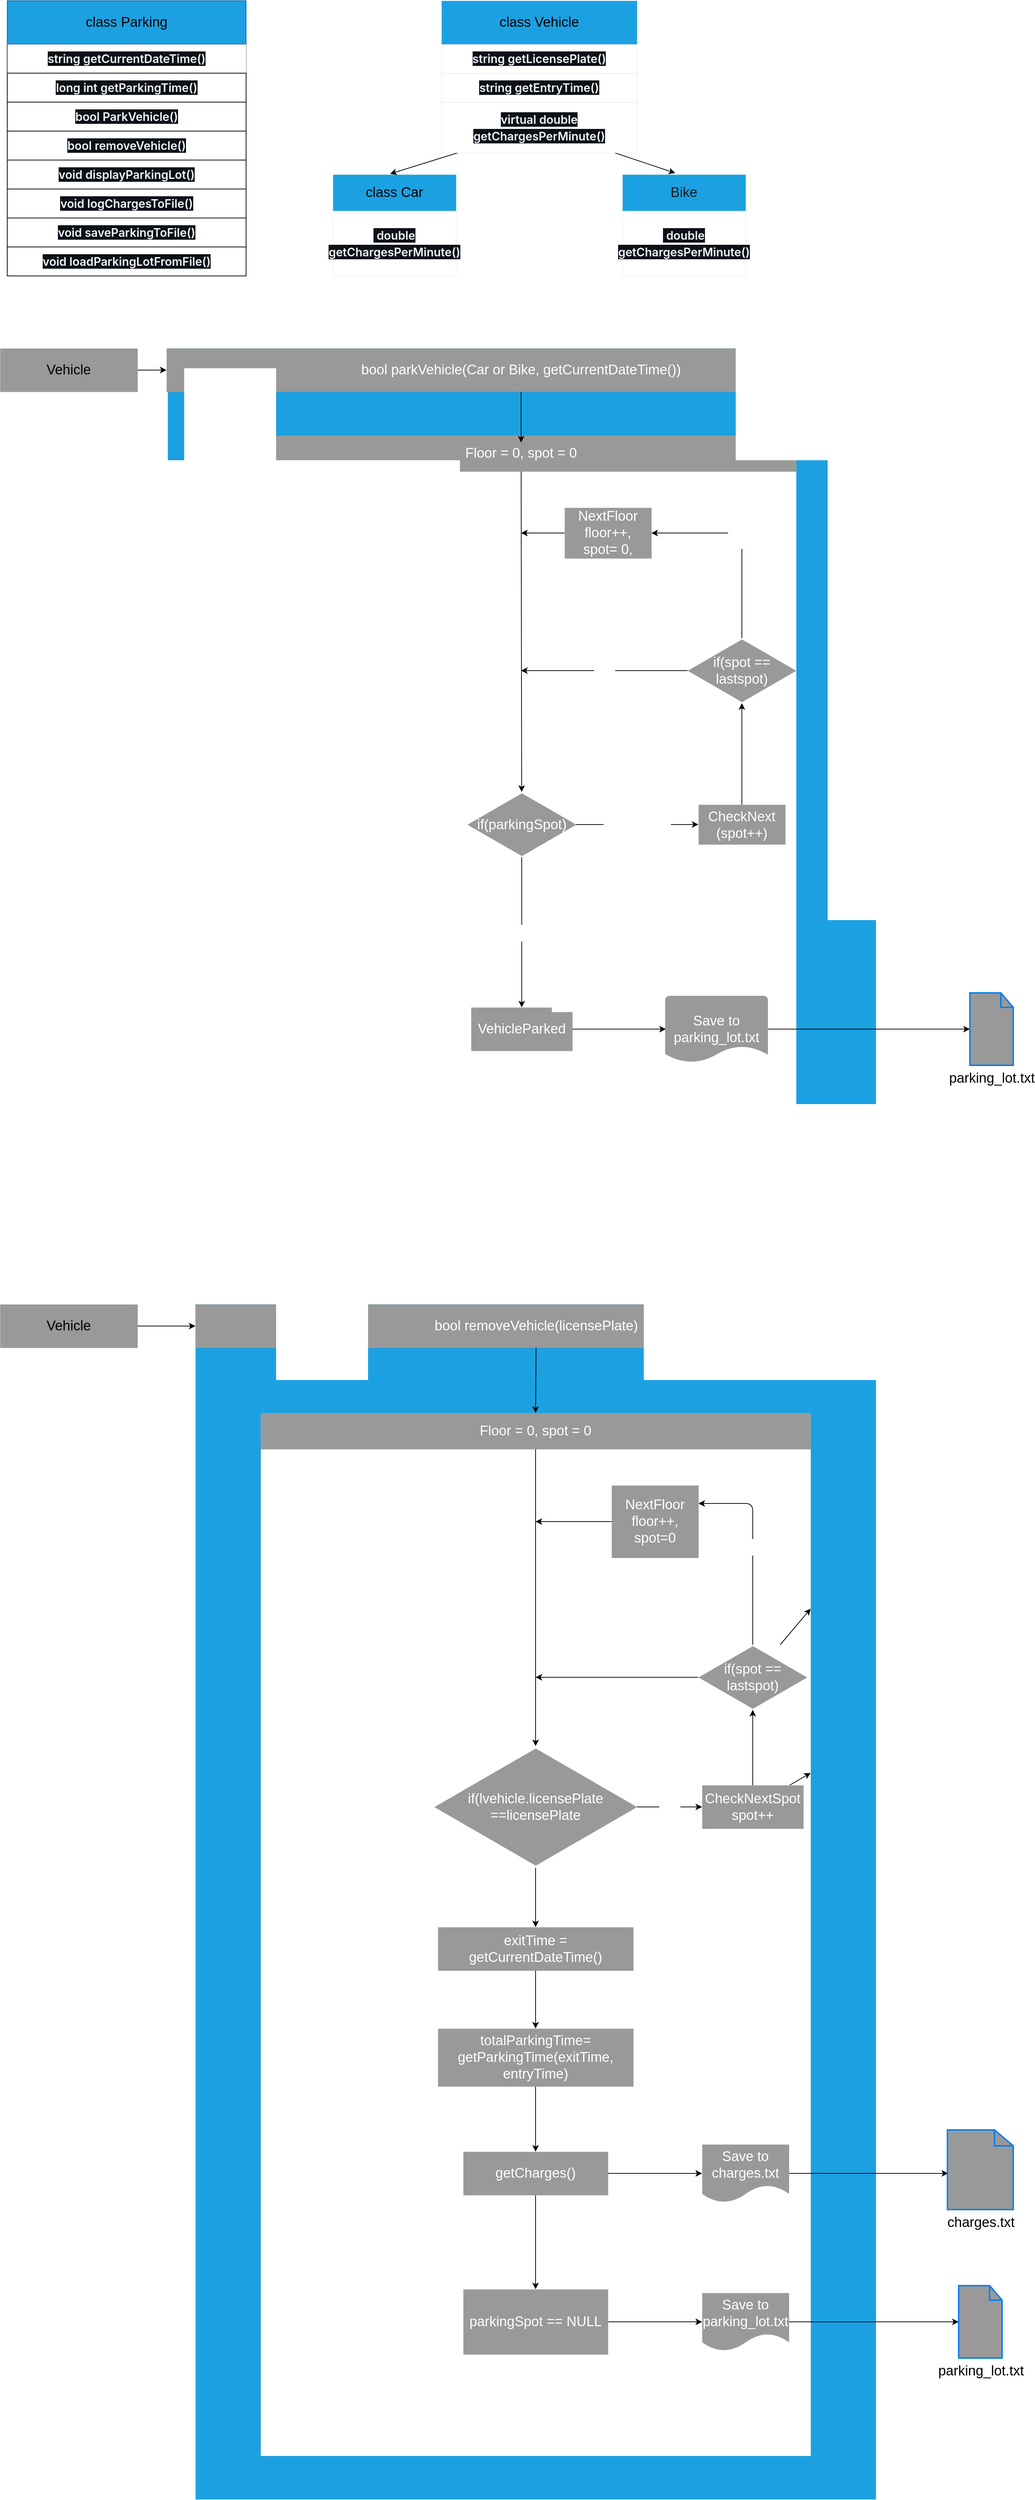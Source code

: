 <mxfile>
    <diagram id="Xa3FvxjlA5h-z_YmoVg2" name="Page-1">
        <mxGraphModel dx="2027" dy="1035" grid="1" gridSize="10" guides="1" tooltips="1" connect="1" arrows="1" fold="1" page="1" pageScale="1" pageWidth="1500" pageHeight="2000" math="0" shadow="0">
            <root>
                <mxCell id="0"/>
                <mxCell id="1" parent="0"/>
                <mxCell id="2" value="" style="rounded=0;whiteSpace=wrap;html=1;" vertex="1" parent="1">
                    <mxGeometry x="50" y="40" width="330" height="380" as="geometry"/>
                </mxCell>
                <mxCell id="3" value="&lt;font color=&quot;#000000&quot; style=&quot;font-size: 19px;&quot;&gt;class Parking&lt;/font&gt;" style="rounded=0;whiteSpace=wrap;html=1;fillColor=#1ba1e2;fontColor=#ffffff;strokeColor=#006EAF;" vertex="1" parent="1">
                    <mxGeometry x="50" y="40" width="330" height="60" as="geometry"/>
                </mxCell>
                <mxCell id="4" value="&lt;span style=&quot;box-sizing: border-box; font-weight: var(--base-text-weight-semibold, 600); color: rgb(240, 246, 252); font-family: -apple-system, BlinkMacSystemFont, &amp;quot;Segoe UI&amp;quot;, &amp;quot;Noto Sans&amp;quot;, Helvetica, Arial, sans-serif, &amp;quot;Apple Color Emoji&amp;quot;, &amp;quot;Segoe UI Emoji&amp;quot;; font-size: 16px; text-align: left; background-color: rgb(13, 17, 23);&quot;&gt;string getCurrentDateTime()&lt;/span&gt;" style="rounded=0;whiteSpace=wrap;html=1;fontSize=19;strokeWidth=0;" vertex="1" parent="1">
                    <mxGeometry x="50" y="100" width="330" height="40" as="geometry"/>
                </mxCell>
                <mxCell id="5" value="&lt;span style=&quot;box-sizing: border-box; font-weight: var(--base-text-weight-semibold, 600); color: rgb(240, 246, 252); font-family: -apple-system, BlinkMacSystemFont, &amp;quot;Segoe UI&amp;quot;, &amp;quot;Noto Sans&amp;quot;, Helvetica, Arial, sans-serif, &amp;quot;Apple Color Emoji&amp;quot;, &amp;quot;Segoe UI Emoji&amp;quot;; font-size: 16px; text-align: left; background-color: rgb(13, 17, 23);&quot;&gt;long int getParkingTime()&lt;/span&gt;" style="rounded=0;whiteSpace=wrap;html=1;fontSize=19;" vertex="1" parent="1">
                    <mxGeometry x="50" y="140" width="330" height="40" as="geometry"/>
                </mxCell>
                <mxCell id="7" value="&lt;span style=&quot;box-sizing: border-box; font-weight: var(--base-text-weight-semibold, 600); color: rgb(240, 246, 252); font-family: -apple-system, BlinkMacSystemFont, &amp;quot;Segoe UI&amp;quot;, &amp;quot;Noto Sans&amp;quot;, Helvetica, Arial, sans-serif, &amp;quot;Apple Color Emoji&amp;quot;, &amp;quot;Segoe UI Emoji&amp;quot;; font-size: 16px; text-align: left; background-color: rgb(13, 17, 23);&quot;&gt;bool ParkVehicle()&lt;/span&gt;" style="rounded=0;whiteSpace=wrap;html=1;fontSize=19;" vertex="1" parent="1">
                    <mxGeometry x="50" y="180" width="330" height="40" as="geometry"/>
                </mxCell>
                <mxCell id="8" value="&lt;span style=&quot;box-sizing: border-box; font-weight: var(--base-text-weight-semibold, 600); color: rgb(240, 246, 252); font-family: -apple-system, BlinkMacSystemFont, &amp;quot;Segoe UI&amp;quot;, &amp;quot;Noto Sans&amp;quot;, Helvetica, Arial, sans-serif, &amp;quot;Apple Color Emoji&amp;quot;, &amp;quot;Segoe UI Emoji&amp;quot;; font-size: 16px; text-align: left; background-color: rgb(13, 17, 23);&quot;&gt;bool removeVehicle()&lt;/span&gt;" style="rounded=0;whiteSpace=wrap;html=1;fontSize=19;" vertex="1" parent="1">
                    <mxGeometry x="50" y="220" width="330" height="40" as="geometry"/>
                </mxCell>
                <mxCell id="9" value="&lt;span style=&quot;box-sizing: border-box; font-weight: var(--base-text-weight-semibold, 600); color: rgb(240, 246, 252); font-family: -apple-system, BlinkMacSystemFont, &amp;quot;Segoe UI&amp;quot;, &amp;quot;Noto Sans&amp;quot;, Helvetica, Arial, sans-serif, &amp;quot;Apple Color Emoji&amp;quot;, &amp;quot;Segoe UI Emoji&amp;quot;; font-size: 16px; text-align: left; background-color: rgb(13, 17, 23);&quot;&gt;void displayParkingLot()&lt;/span&gt;" style="rounded=0;whiteSpace=wrap;html=1;fontSize=19;" vertex="1" parent="1">
                    <mxGeometry x="50" y="260" width="330" height="40" as="geometry"/>
                </mxCell>
                <mxCell id="10" value="&lt;span style=&quot;box-sizing: border-box; font-weight: var(--base-text-weight-semibold, 600); color: rgb(240, 246, 252); font-family: -apple-system, BlinkMacSystemFont, &amp;quot;Segoe UI&amp;quot;, &amp;quot;Noto Sans&amp;quot;, Helvetica, Arial, sans-serif, &amp;quot;Apple Color Emoji&amp;quot;, &amp;quot;Segoe UI Emoji&amp;quot;; font-size: 16px; text-align: left; background-color: rgb(13, 17, 23);&quot;&gt;void logChargesToFile()&lt;/span&gt;" style="rounded=0;whiteSpace=wrap;html=1;fontSize=19;" vertex="1" parent="1">
                    <mxGeometry x="50" y="300" width="330" height="40" as="geometry"/>
                </mxCell>
                <mxCell id="11" value="&lt;span style=&quot;box-sizing: border-box; font-weight: var(--base-text-weight-semibold, 600); color: rgb(240, 246, 252); font-family: -apple-system, BlinkMacSystemFont, &amp;quot;Segoe UI&amp;quot;, &amp;quot;Noto Sans&amp;quot;, Helvetica, Arial, sans-serif, &amp;quot;Apple Color Emoji&amp;quot;, &amp;quot;Segoe UI Emoji&amp;quot;; font-size: 16px; text-align: left; background-color: rgb(13, 17, 23);&quot;&gt;void saveParkingToFile()&lt;/span&gt;" style="rounded=0;whiteSpace=wrap;html=1;fontSize=19;" vertex="1" parent="1">
                    <mxGeometry x="50" y="340" width="330" height="40" as="geometry"/>
                </mxCell>
                <mxCell id="12" value="&lt;span style=&quot;box-sizing: border-box; font-weight: var(--base-text-weight-semibold, 600); color: rgb(240, 246, 252); font-family: -apple-system, BlinkMacSystemFont, &amp;quot;Segoe UI&amp;quot;, &amp;quot;Noto Sans&amp;quot;, Helvetica, Arial, sans-serif, &amp;quot;Apple Color Emoji&amp;quot;, &amp;quot;Segoe UI Emoji&amp;quot;; font-size: 16px; text-align: left; background-color: rgb(13, 17, 23);&quot;&gt;void loadParkingLotFromFile()&lt;/span&gt;" style="rounded=0;whiteSpace=wrap;html=1;fontSize=19;" vertex="1" parent="1">
                    <mxGeometry x="50" y="380" width="330" height="40" as="geometry"/>
                </mxCell>
                <mxCell id="23" value="&lt;font color=&quot;#000000&quot;&gt;class Vehicle&lt;/font&gt;" style="rounded=0;whiteSpace=wrap;html=1;strokeWidth=0;fontSize=19;fontColor=#ffffff;fillColor=#1ba1e2;strokeColor=#006EAF;" vertex="1" parent="1">
                    <mxGeometry x="650" y="40" width="270" height="60" as="geometry"/>
                </mxCell>
                <mxCell id="26" value="&lt;span style=&quot;box-sizing: border-box; font-weight: var(--base-text-weight-semibold, 600); color: rgb(240, 246, 252); font-family: -apple-system, BlinkMacSystemFont, &amp;quot;Segoe UI&amp;quot;, &amp;quot;Noto Sans&amp;quot;, Helvetica, Arial, sans-serif, &amp;quot;Apple Color Emoji&amp;quot;, &amp;quot;Segoe UI Emoji&amp;quot;; font-size: 16px; text-align: left; background-color: rgb(13, 17, 23);&quot;&gt;string getLicensePlate()&lt;/span&gt;" style="rounded=0;whiteSpace=wrap;html=1;fontSize=19;strokeWidth=0;" vertex="1" parent="1">
                    <mxGeometry x="650" y="100" width="270" height="40" as="geometry"/>
                </mxCell>
                <mxCell id="27" value="&lt;span style=&quot;box-sizing: border-box; font-weight: var(--base-text-weight-semibold, 600); color: rgb(240, 246, 252); font-family: -apple-system, BlinkMacSystemFont, &amp;quot;Segoe UI&amp;quot;, &amp;quot;Noto Sans&amp;quot;, Helvetica, Arial, sans-serif, &amp;quot;Apple Color Emoji&amp;quot;, &amp;quot;Segoe UI Emoji&amp;quot;; font-size: 16px; text-align: left; background-color: rgb(13, 17, 23);&quot;&gt;string getEntryTime()&lt;/span&gt;" style="rounded=0;whiteSpace=wrap;html=1;fontSize=19;strokeWidth=0;" vertex="1" parent="1">
                    <mxGeometry x="650" y="140" width="270" height="40" as="geometry"/>
                </mxCell>
                <mxCell id="35" style="edgeStyle=none;html=1;entryX=0.465;entryY=-0.02;entryDx=0;entryDy=0;entryPerimeter=0;fontSize=19;fontColor=#000000;" edge="1" parent="1" source="28" target="29">
                    <mxGeometry relative="1" as="geometry"/>
                </mxCell>
                <mxCell id="37" style="edgeStyle=none;html=1;entryX=0.429;entryY=-0.04;entryDx=0;entryDy=0;entryPerimeter=0;fontSize=19;fontColor=#000000;" edge="1" parent="1" source="28" target="32">
                    <mxGeometry relative="1" as="geometry"/>
                </mxCell>
                <mxCell id="28" value="&lt;span style=&quot;box-sizing: border-box; font-weight: var(--base-text-weight-semibold, 600); color: rgb(240, 246, 252); font-family: -apple-system, BlinkMacSystemFont, &amp;quot;Segoe UI&amp;quot;, &amp;quot;Noto Sans&amp;quot;, Helvetica, Arial, sans-serif, &amp;quot;Apple Color Emoji&amp;quot;, &amp;quot;Segoe UI Emoji&amp;quot;; font-size: 16px; text-align: left; background-color: rgb(13, 17, 23);&quot;&gt;virtual double getChargesPerMinute()&lt;/span&gt;" style="rounded=0;whiteSpace=wrap;html=1;fontSize=19;strokeWidth=0;" vertex="1" parent="1">
                    <mxGeometry x="650" y="180" width="270" height="70" as="geometry"/>
                </mxCell>
                <mxCell id="29" value="&lt;font color=&quot;#000000&quot;&gt;class Car&lt;/font&gt;" style="rounded=0;whiteSpace=wrap;html=1;strokeWidth=0;fontSize=19;fontColor=#ffffff;fillColor=#1ba1e2;strokeColor=#006EAF;" vertex="1" parent="1">
                    <mxGeometry x="500" y="280" width="170" height="50" as="geometry"/>
                </mxCell>
                <mxCell id="31" value="&lt;span style=&quot;color: rgb(240, 246, 252); font-family: -apple-system, BlinkMacSystemFont, &amp;quot;Segoe UI&amp;quot;, &amp;quot;Noto Sans&amp;quot;, Helvetica, Arial, sans-serif, &amp;quot;Apple Color Emoji&amp;quot;, &amp;quot;Segoe UI Emoji&amp;quot;; font-size: 16px; font-weight: 600; text-align: left; background-color: rgb(13, 17, 23);&quot;&gt;&amp;nbsp;double getChargesPerMinute()&lt;/span&gt;" style="rounded=0;whiteSpace=wrap;html=1;strokeWidth=0;fontSize=19;" vertex="1" parent="1">
                    <mxGeometry x="500" y="330" width="170" height="90" as="geometry"/>
                </mxCell>
                <mxCell id="32" value="&lt;font color=&quot;#1a1a1a&quot;&gt;Bike&lt;/font&gt;" style="rounded=0;whiteSpace=wrap;html=1;strokeWidth=0;fontSize=19;fontColor=#ffffff;fillColor=#1ba1e2;strokeColor=#006EAF;" vertex="1" parent="1">
                    <mxGeometry x="900" y="280" width="170" height="50" as="geometry"/>
                </mxCell>
                <mxCell id="33" value="&lt;span style=&quot;color: rgb(240, 246, 252); font-family: -apple-system, BlinkMacSystemFont, &amp;quot;Segoe UI&amp;quot;, &amp;quot;Noto Sans&amp;quot;, Helvetica, Arial, sans-serif, &amp;quot;Apple Color Emoji&amp;quot;, &amp;quot;Segoe UI Emoji&amp;quot;; font-size: 16px; font-weight: 600; text-align: left; background-color: rgb(13, 17, 23);&quot;&gt;&amp;nbsp;double getChargesPerMinute()&lt;/span&gt;" style="rounded=0;whiteSpace=wrap;html=1;strokeWidth=0;fontSize=19;" vertex="1" parent="1">
                    <mxGeometry x="900" y="330" width="170" height="90" as="geometry"/>
                </mxCell>
                <mxCell id="64" style="edgeStyle=none;html=1;entryX=0;entryY=0.5;entryDx=0;entryDy=0;fontSize=19;fontColor=#FFFFFF;" edge="1" parent="1" source="42">
                    <mxGeometry relative="1" as="geometry">
                        <mxPoint x="270" y="550" as="targetPoint"/>
                    </mxGeometry>
                </mxCell>
                <mxCell id="42" value="Vehicle" style="rounded=0;whiteSpace=wrap;html=1;strokeWidth=0;fontSize=19;strokeColor=#999999;fillColor=#999999;" vertex="1" parent="1">
                    <mxGeometry x="40" y="520" width="190" height="60" as="geometry"/>
                </mxCell>
                <mxCell id="43" value="" style="rounded=0;whiteSpace=wrap;html=1;strokeWidth=0;fontSize=19;fillColor=#1BA1E2;fontColor=#ffffff;strokeColor=#006EAF;" vertex="1" parent="1">
                    <mxGeometry x="271.66" y="520" width="978.34" height="1150" as="geometry"/>
                </mxCell>
                <mxCell id="50" style="edgeStyle=none;html=1;fontSize=19;fontColor=#000000;" edge="1" parent="1" target="43">
                    <mxGeometry relative="1" as="geometry">
                        <mxPoint x="461.159" y="520" as="sourcePoint"/>
                    </mxGeometry>
                </mxCell>
                <mxCell id="51" style="edgeStyle=none;html=1;fontSize=19;fontColor=#000000;" edge="1" parent="1" target="43">
                    <mxGeometry relative="1" as="geometry">
                        <mxPoint x="461.159" y="520" as="sourcePoint"/>
                        <mxPoint x="377.5" y="650" as="targetPoint"/>
                    </mxGeometry>
                </mxCell>
                <mxCell id="68" value="" style="rounded=0;whiteSpace=wrap;html=1;strokeWidth=0;fontSize=19;" vertex="1" parent="1">
                    <mxGeometry x="380" y="650" width="760" height="920" as="geometry"/>
                </mxCell>
                <mxCell id="75" style="edgeStyle=none;html=1;fontSize=19;fontColor=#FFFFFF;" edge="1" parent="1" source="69" target="74">
                    <mxGeometry relative="1" as="geometry"/>
                </mxCell>
                <mxCell id="69" value="Floor = 0, spot = 0" style="rounded=0;whiteSpace=wrap;html=1;strokeWidth=0;fontSize=19;fillColor=#999999;fontColor=#ffffff;strokeColor=#006EAF;gradientColor=none;" vertex="1" parent="1">
                    <mxGeometry x="380" y="640" width="760" height="50" as="geometry"/>
                </mxCell>
                <mxCell id="73" style="edgeStyle=none;html=1;entryX=0.5;entryY=0;entryDx=0;entryDy=0;fontSize=19;fontColor=#FFFFFF;" edge="1" parent="1" source="71" target="68">
                    <mxGeometry relative="1" as="geometry"/>
                </mxCell>
                <mxCell id="71" value="bool parkVehicle(Car or Bike, getCurrentDateTime())" style="rounded=0;whiteSpace=wrap;html=1;strokeWidth=0;fontSize=19;fontColor=#FFFFFF;fillColor=#999999;gradientColor=none;" vertex="1" parent="1">
                    <mxGeometry x="270" y="520" width="980" height="60" as="geometry"/>
                </mxCell>
                <mxCell id="78" value="NULL" style="edgeStyle=none;html=1;fontSize=19;fontColor=#FFFFFF;" edge="1" parent="1" source="74" target="76">
                    <mxGeometry relative="1" as="geometry"/>
                </mxCell>
                <mxCell id="82" value="NOT NULL" style="edgeStyle=none;html=1;fontSize=19;fontColor=#FFFFFF;" edge="1" parent="1" source="74" target="80">
                    <mxGeometry relative="1" as="geometry"/>
                </mxCell>
                <mxCell id="74" value="if(parkingSpot)" style="html=1;whiteSpace=wrap;aspect=fixed;shape=isoRectangle;strokeWidth=0;fontSize=19;fontColor=#FFFFFF;fillColor=#999999;gradientColor=none;" vertex="1" parent="1">
                    <mxGeometry x="685.83" y="1132.5" width="150" height="90" as="geometry"/>
                </mxCell>
                <mxCell id="98" style="edgeStyle=none;html=1;fontSize=19;fontColor=#FFFFFF;" edge="1" parent="1" source="76" target="96">
                    <mxGeometry relative="1" as="geometry"/>
                </mxCell>
                <mxCell id="76" value="VehicleParked" style="rounded=0;whiteSpace=wrap;html=1;strokeColor=#999999;strokeWidth=0;fontSize=19;fontColor=#FFFFFF;fillColor=#999999;gradientColor=none;" vertex="1" parent="1">
                    <mxGeometry x="690.83" y="1430" width="140" height="60" as="geometry"/>
                </mxCell>
                <mxCell id="80" value="CheckNext&lt;br&gt;(spot++)" style="rounded=0;whiteSpace=wrap;html=1;strokeColor=#999999;strokeWidth=0;fontSize=19;fontColor=#FFFFFF;fillColor=#999999;gradientColor=none;" vertex="1" parent="1">
                    <mxGeometry x="1005" y="1150" width="120" height="55" as="geometry"/>
                </mxCell>
                <mxCell id="103" style="edgeStyle=none;html=1;fontSize=19;fontColor=#000000;" edge="1" parent="1" source="86" target="68">
                    <mxGeometry relative="1" as="geometry">
                        <mxPoint x="770" y="1135" as="targetPoint"/>
                    </mxGeometry>
                </mxCell>
                <mxCell id="105" style="edgeStyle=none;html=1;fontSize=19;fontColor=#FFFFFF;" edge="1" parent="1" source="86" target="68">
                    <mxGeometry relative="1" as="geometry"/>
                </mxCell>
                <mxCell id="106" style="edgeStyle=none;html=1;fontSize=19;fontColor=#FFFFFF;" edge="1" parent="1" source="86" target="68">
                    <mxGeometry relative="1" as="geometry"/>
                </mxCell>
                <mxCell id="107" value="YES" style="edgeStyle=none;html=1;entryX=1;entryY=0.5;entryDx=0;entryDy=0;fontSize=19;fontColor=#FFFFFF;" edge="1" parent="1" source="86" target="93">
                    <mxGeometry relative="1" as="geometry">
                        <Array as="points">
                            <mxPoint x="1065" y="775"/>
                        </Array>
                    </mxGeometry>
                </mxCell>
                <mxCell id="109" value="NO" style="edgeStyle=none;html=1;fontSize=19;fontColor=#FFFFFF;" edge="1" parent="1" source="86">
                    <mxGeometry relative="1" as="geometry">
                        <mxPoint x="760" y="965" as="targetPoint"/>
                    </mxGeometry>
                </mxCell>
                <mxCell id="86" value="if(spot == lastspot)" style="html=1;whiteSpace=wrap;aspect=fixed;shape=isoRectangle;strokeColor=#999999;strokeWidth=0;fontSize=19;fontColor=#FFFFFF;fillColor=#999999;gradientColor=none;" vertex="1" parent="1">
                    <mxGeometry x="990" y="920" width="150" height="90" as="geometry"/>
                </mxCell>
                <mxCell id="92" value="" style="endArrow=classic;html=1;fontSize=19;fontColor=#FFFFFF;exitX=0.5;exitY=0;exitDx=0;exitDy=0;" edge="1" parent="1" source="80" target="86">
                    <mxGeometry width="50" height="50" relative="1" as="geometry">
                        <mxPoint x="920" y="870" as="sourcePoint"/>
                        <mxPoint x="970" y="820" as="targetPoint"/>
                    </mxGeometry>
                </mxCell>
                <mxCell id="95" style="edgeStyle=none;html=1;fontSize=19;fontColor=#FFFFFF;" edge="1" parent="1" source="93">
                    <mxGeometry relative="1" as="geometry">
                        <mxPoint x="760" y="775" as="targetPoint"/>
                    </mxGeometry>
                </mxCell>
                <mxCell id="93" value="NextFloor&lt;br&gt;floor++,&lt;br&gt;spot= 0," style="rounded=0;whiteSpace=wrap;html=1;strokeColor=#999999;strokeWidth=0;fontSize=19;fontColor=#FFFFFF;fillColor=#999999;gradientColor=none;" vertex="1" parent="1">
                    <mxGeometry x="820" y="740" width="120" height="70" as="geometry"/>
                </mxCell>
                <mxCell id="101" style="edgeStyle=none;html=1;fontSize=19;fontColor=#FFFFFF;" edge="1" parent="1" source="96" target="99">
                    <mxGeometry relative="1" as="geometry"/>
                </mxCell>
                <mxCell id="96" value="Save to parking_lot.txt&lt;br&gt;" style="strokeWidth=2;html=1;shape=mxgraph.flowchart.document2;whiteSpace=wrap;size=0.25;strokeColor=#999999;fontSize=19;fontColor=#FFFFFF;fillColor=#999999;gradientColor=none;" vertex="1" parent="1">
                    <mxGeometry x="960" y="1415" width="140" height="90" as="geometry"/>
                </mxCell>
                <mxCell id="99" value="&lt;font color=&quot;#000000&quot;&gt;parking_lot.txt&lt;/font&gt;" style="html=1;verticalLabelPosition=bottom;align=center;labelBackgroundColor=#ffffff;verticalAlign=top;strokeWidth=2;strokeColor=#0080F0;shadow=0;dashed=0;shape=mxgraph.ios7.icons.document;fontSize=19;fontColor=#FFFFFF;fillColor=#999999;gradientColor=none;" vertex="1" parent="1">
                    <mxGeometry x="1380" y="1410" width="60" height="100" as="geometry"/>
                </mxCell>
                <mxCell id="110" value="" style="rounded=0;whiteSpace=wrap;html=1;strokeWidth=0;fontSize=19;fillColor=#1BA1E2;fontColor=#ffffff;strokeColor=#006EAF;" vertex="1" parent="1">
                    <mxGeometry x="310" y="1840" width="940" height="1650" as="geometry"/>
                </mxCell>
                <mxCell id="153" style="edgeStyle=none;html=1;fontSize=19;fontColor=#FFFFFF;" edge="1" parent="1" source="114" target="110">
                    <mxGeometry relative="1" as="geometry"/>
                </mxCell>
                <mxCell id="154" style="edgeStyle=none;html=1;entryX=0.5;entryY=0;entryDx=0;entryDy=0;fontSize=19;fontColor=#FFFFFF;" edge="1" parent="1" source="114" target="116">
                    <mxGeometry relative="1" as="geometry"/>
                </mxCell>
                <mxCell id="114" value="bool removeVehicle(licensePlate)" style="rounded=0;whiteSpace=wrap;html=1;strokeWidth=0;fontSize=19;fontColor=#FFFFFF;fillColor=#999999;gradientColor=none;" vertex="1" parent="1">
                    <mxGeometry x="310" y="1840" width="941.66" height="60" as="geometry"/>
                </mxCell>
                <mxCell id="115" value="" style="rounded=0;whiteSpace=wrap;html=1;strokeWidth=0;fontSize=19;" vertex="1" parent="1">
                    <mxGeometry x="400" y="1990" width="760" height="1440" as="geometry"/>
                </mxCell>
                <mxCell id="119" style="edgeStyle=none;html=1;fontSize=19;fontColor=#FFFFFF;" edge="1" parent="1" source="116" target="115">
                    <mxGeometry relative="1" as="geometry"/>
                </mxCell>
                <mxCell id="120" style="edgeStyle=none;html=1;fontSize=19;fontColor=#FFFFFF;" edge="1" parent="1" source="116" target="118">
                    <mxGeometry relative="1" as="geometry"/>
                </mxCell>
                <mxCell id="116" value="Floor = 0, spot = 0" style="rounded=0;whiteSpace=wrap;html=1;strokeWidth=0;fontSize=19;fillColor=#999999;fontColor=#ffffff;strokeColor=#006EAF;gradientColor=none;" vertex="1" parent="1">
                    <mxGeometry x="400" y="1990" width="760" height="50" as="geometry"/>
                </mxCell>
                <mxCell id="122" value="NO" style="edgeStyle=none;html=1;fontSize=19;fontColor=#FFFFFF;" edge="1" parent="1" source="118" target="121">
                    <mxGeometry relative="1" as="geometry"/>
                </mxCell>
                <mxCell id="133" style="edgeStyle=none;html=1;fontSize=19;fontColor=#FFFFFF;" edge="1" parent="1" source="118" target="131">
                    <mxGeometry relative="1" as="geometry"/>
                </mxCell>
                <mxCell id="118" value="if(lvehicle.licensePlate&lt;br&gt;==licensePlate" style="html=1;whiteSpace=wrap;aspect=fixed;shape=isoRectangle;strokeColor=#999999;strokeWidth=0;fontSize=19;fontColor=#FFFFFF;fillColor=#999999;gradientColor=none;" vertex="1" parent="1">
                    <mxGeometry x="640" y="2450" width="280" height="168" as="geometry"/>
                </mxCell>
                <mxCell id="124" style="edgeStyle=none;html=1;fontSize=19;fontColor=#FFFFFF;" edge="1" parent="1" source="121" target="115">
                    <mxGeometry relative="1" as="geometry"/>
                </mxCell>
                <mxCell id="125" style="edgeStyle=none;html=1;fontSize=19;fontColor=#FFFFFF;" edge="1" parent="1" source="121" target="123">
                    <mxGeometry relative="1" as="geometry"/>
                </mxCell>
                <mxCell id="121" value="CheckNextSpot&lt;br&gt;spot++" style="whiteSpace=wrap;html=1;fontSize=19;fillColor=#999999;strokeColor=#999999;fontColor=#FFFFFF;strokeWidth=0;gradientColor=none;" vertex="1" parent="1">
                    <mxGeometry x="1010" y="2504" width="140" height="60" as="geometry"/>
                </mxCell>
                <mxCell id="126" style="edgeStyle=none;html=1;fontSize=19;fontColor=#FFFFFF;" edge="1" parent="1" source="123">
                    <mxGeometry relative="1" as="geometry">
                        <mxPoint x="780" y="2355" as="targetPoint"/>
                    </mxGeometry>
                </mxCell>
                <mxCell id="128" style="edgeStyle=none;html=1;fontSize=19;fontColor=#FFFFFF;" edge="1" parent="1" source="123" target="115">
                    <mxGeometry relative="1" as="geometry"/>
                </mxCell>
                <mxCell id="129" value="YES" style="edgeStyle=none;html=1;entryX=1;entryY=0.25;entryDx=0;entryDy=0;fontSize=19;fontColor=#FFFFFF;" edge="1" parent="1" source="123" target="127">
                    <mxGeometry relative="1" as="geometry">
                        <Array as="points">
                            <mxPoint x="1080" y="2115"/>
                        </Array>
                    </mxGeometry>
                </mxCell>
                <mxCell id="123" value="if(spot == lastspot)" style="html=1;whiteSpace=wrap;aspect=fixed;shape=isoRectangle;strokeColor=#999999;strokeWidth=0;fontSize=19;fontColor=#FFFFFF;fillColor=#999999;gradientColor=none;" vertex="1" parent="1">
                    <mxGeometry x="1005" y="2310" width="150" height="90" as="geometry"/>
                </mxCell>
                <mxCell id="130" style="edgeStyle=none;html=1;fontSize=19;fontColor=#FFFFFF;" edge="1" parent="1" source="127">
                    <mxGeometry relative="1" as="geometry">
                        <mxPoint x="780" y="2140" as="targetPoint"/>
                    </mxGeometry>
                </mxCell>
                <mxCell id="127" value="NextFloor&lt;br&gt;floor++,&lt;br&gt;spot=0" style="rounded=0;whiteSpace=wrap;html=1;strokeColor=#999999;strokeWidth=0;fontSize=19;fontColor=#FFFFFF;fillColor=#999999;gradientColor=none;" vertex="1" parent="1">
                    <mxGeometry x="885" y="2090" width="120" height="100" as="geometry"/>
                </mxCell>
                <mxCell id="135" style="edgeStyle=none;html=1;fontSize=19;fontColor=#FFFFFF;" edge="1" parent="1" source="131" target="134">
                    <mxGeometry relative="1" as="geometry"/>
                </mxCell>
                <mxCell id="131" value="exitTime = getCurrentDateTime()" style="rounded=0;whiteSpace=wrap;html=1;strokeColor=#999999;strokeWidth=0;fontSize=19;fontColor=#FFFFFF;fillColor=#999999;gradientColor=none;" vertex="1" parent="1">
                    <mxGeometry x="645" y="2700" width="270" height="60" as="geometry"/>
                </mxCell>
                <mxCell id="138" style="edgeStyle=none;html=1;entryX=0.5;entryY=0;entryDx=0;entryDy=0;fontSize=19;fontColor=#FFFFFF;" edge="1" parent="1" source="134" target="137">
                    <mxGeometry relative="1" as="geometry"/>
                </mxCell>
                <mxCell id="134" value="totalParkingTime=&lt;br&gt;getParkingTime(exitTime, entryTime)" style="rounded=0;whiteSpace=wrap;html=1;strokeColor=#999999;strokeWidth=0;fontSize=19;fontColor=#FFFFFF;fillColor=#999999;gradientColor=none;" vertex="1" parent="1">
                    <mxGeometry x="645" y="2840" width="270" height="80" as="geometry"/>
                </mxCell>
                <mxCell id="140" style="edgeStyle=none;html=1;entryX=0;entryY=0.5;entryDx=0;entryDy=0;fontSize=19;fontColor=#FFFFFF;" edge="1" parent="1" source="137" target="139">
                    <mxGeometry relative="1" as="geometry"/>
                </mxCell>
                <mxCell id="147" style="edgeStyle=none;html=1;entryX=0.5;entryY=0;entryDx=0;entryDy=0;fontSize=19;fontColor=#000000;" edge="1" parent="1" source="137" target="145">
                    <mxGeometry relative="1" as="geometry"/>
                </mxCell>
                <mxCell id="137" value="getCharges()" style="rounded=0;whiteSpace=wrap;html=1;strokeColor=#999999;strokeWidth=0;fontSize=19;fontColor=#FFFFFF;fillColor=#999999;gradientColor=none;" vertex="1" parent="1">
                    <mxGeometry x="680" y="3010" width="200" height="60" as="geometry"/>
                </mxCell>
                <mxCell id="142" style="edgeStyle=none;html=1;entryX=0.011;entryY=0.545;entryDx=0;entryDy=0;entryPerimeter=0;fontSize=19;fontColor=#FFFFFF;" edge="1" parent="1" source="139" target="141">
                    <mxGeometry relative="1" as="geometry"/>
                </mxCell>
                <mxCell id="139" value="Save to&lt;br&gt;charges.txt" style="shape=document;whiteSpace=wrap;html=1;boundedLbl=1;strokeColor=#999999;strokeWidth=0;fontSize=19;fontColor=#FFFFFF;fillColor=#999999;gradientColor=none;" vertex="1" parent="1">
                    <mxGeometry x="1010" y="3000" width="120" height="80" as="geometry"/>
                </mxCell>
                <mxCell id="141" value="&lt;font color=&quot;#000000&quot;&gt;charges.txt&lt;/font&gt;" style="html=1;verticalLabelPosition=bottom;align=center;labelBackgroundColor=#ffffff;verticalAlign=top;strokeWidth=2;strokeColor=#0080F0;shadow=0;dashed=0;shape=mxgraph.ios7.icons.document;fontSize=19;fontColor=#FFFFFF;fillColor=#999999;gradientColor=none;" vertex="1" parent="1">
                    <mxGeometry x="1349" y="2980" width="91" height="110" as="geometry"/>
                </mxCell>
                <mxCell id="149" style="edgeStyle=none;html=1;fontSize=19;fontColor=#FFFFFF;" edge="1" parent="1" source="145" target="148">
                    <mxGeometry relative="1" as="geometry"/>
                </mxCell>
                <mxCell id="145" value="&lt;font color=&quot;#ffffff&quot;&gt;parkingSpot == NULL&lt;/font&gt;" style="rounded=0;whiteSpace=wrap;html=1;strokeColor=#999999;strokeWidth=0;fontSize=19;fontColor=#000000;fillColor=#999999;gradientColor=none;" vertex="1" parent="1">
                    <mxGeometry x="680" y="3200" width="200" height="90" as="geometry"/>
                </mxCell>
                <mxCell id="151" style="edgeStyle=none;html=1;fontSize=19;fontColor=#FFFFFF;" edge="1" parent="1" source="148" target="150">
                    <mxGeometry relative="1" as="geometry"/>
                </mxCell>
                <mxCell id="148" value="Save to&lt;br&gt;parking_lot.txt" style="shape=document;whiteSpace=wrap;html=1;boundedLbl=1;strokeColor=#999999;strokeWidth=0;fontSize=19;fontColor=#FFFFFF;fillColor=#999999;gradientColor=none;" vertex="1" parent="1">
                    <mxGeometry x="1010" y="3205" width="120" height="80" as="geometry"/>
                </mxCell>
                <mxCell id="150" value="&lt;font color=&quot;#000000&quot;&gt;parking_lot.txt&lt;/font&gt;" style="html=1;verticalLabelPosition=bottom;align=center;labelBackgroundColor=#ffffff;verticalAlign=top;strokeWidth=2;strokeColor=#0080F0;shadow=0;dashed=0;shape=mxgraph.ios7.icons.document;fontSize=19;fontColor=#FFFFFF;fillColor=#999999;gradientColor=none;" vertex="1" parent="1">
                    <mxGeometry x="1364.5" y="3195" width="60" height="100" as="geometry"/>
                </mxCell>
                <mxCell id="156" style="edgeStyle=none;html=1;entryX=0;entryY=0.5;entryDx=0;entryDy=0;fontSize=19;fontColor=#FFFFFF;" edge="1" parent="1" source="155" target="114">
                    <mxGeometry relative="1" as="geometry"/>
                </mxCell>
                <mxCell id="155" value="Vehicle" style="rounded=0;whiteSpace=wrap;html=1;strokeWidth=0;fontSize=19;strokeColor=#999999;fillColor=#999999;" vertex="1" parent="1">
                    <mxGeometry x="40" y="1840" width="190" height="60" as="geometry"/>
                </mxCell>
            </root>
        </mxGraphModel>
    </diagram>
</mxfile>